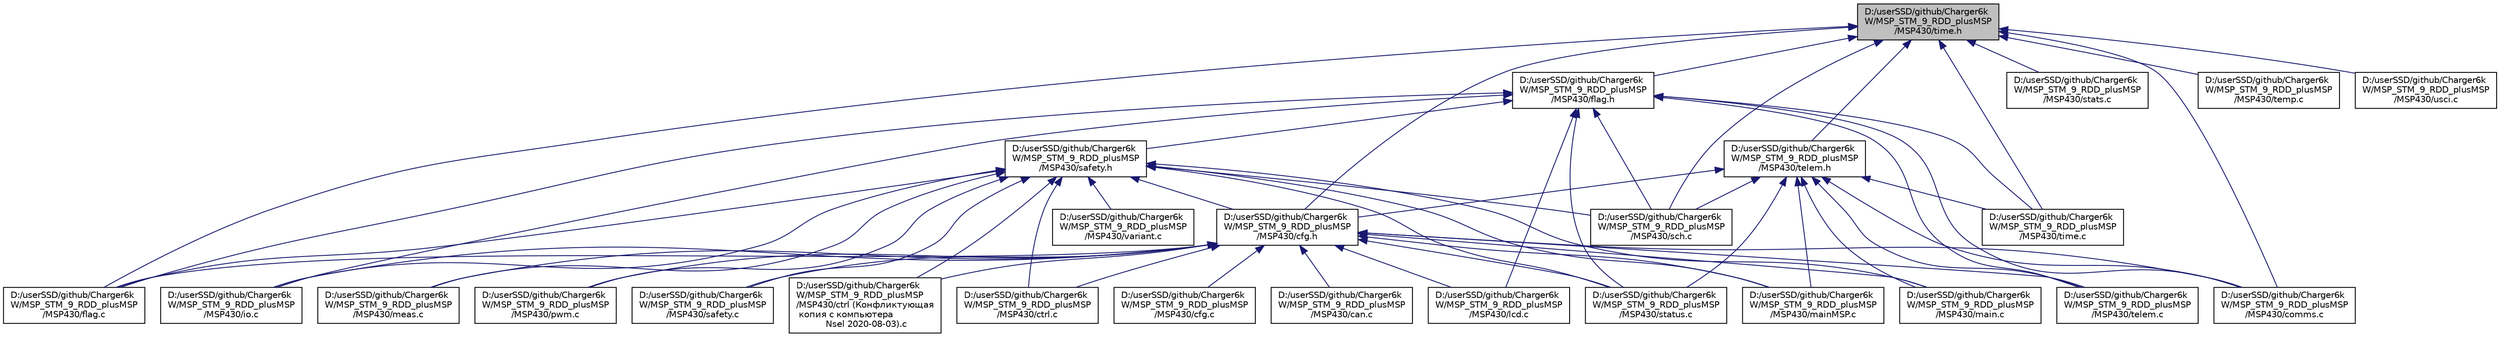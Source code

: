 digraph "D:/userSSD/github/Charger6kW/MSP_STM_9_RDD_plusMSP/MSP430/time.h"
{
 // LATEX_PDF_SIZE
  edge [fontname="Helvetica",fontsize="10",labelfontname="Helvetica",labelfontsize="10"];
  node [fontname="Helvetica",fontsize="10",shape=record];
  Node1 [label="D:/userSSD/github/Charger6k\lW/MSP_STM_9_RDD_plusMSP\l/MSP430/time.h",height=0.2,width=0.4,color="black", fillcolor="grey75", style="filled", fontcolor="black",tooltip=" "];
  Node1 -> Node2 [dir="back",color="midnightblue",fontsize="10",style="solid",fontname="Helvetica"];
  Node2 [label="D:/userSSD/github/Charger6k\lW/MSP_STM_9_RDD_plusMSP\l/MSP430/cfg.h",height=0.2,width=0.4,color="black", fillcolor="white", style="filled",URL="$cfg_8h.html",tooltip=" "];
  Node2 -> Node3 [dir="back",color="midnightblue",fontsize="10",style="solid",fontname="Helvetica"];
  Node3 [label="D:/userSSD/github/Charger6k\lW/MSP_STM_9_RDD_plusMSP\l/MSP430/can.c",height=0.2,width=0.4,color="black", fillcolor="white", style="filled",URL="$can_8c.html",tooltip=" "];
  Node2 -> Node4 [dir="back",color="midnightblue",fontsize="10",style="solid",fontname="Helvetica"];
  Node4 [label="D:/userSSD/github/Charger6k\lW/MSP_STM_9_RDD_plusMSP\l/MSP430/cfg.c",height=0.2,width=0.4,color="black", fillcolor="white", style="filled",URL="$cfg_8c.html",tooltip=" "];
  Node2 -> Node5 [dir="back",color="midnightblue",fontsize="10",style="solid",fontname="Helvetica"];
  Node5 [label="D:/userSSD/github/Charger6k\lW/MSP_STM_9_RDD_plusMSP\l/MSP430/comms.c",height=0.2,width=0.4,color="black", fillcolor="white", style="filled",URL="$comms_8c.html",tooltip=" "];
  Node2 -> Node6 [dir="back",color="midnightblue",fontsize="10",style="solid",fontname="Helvetica"];
  Node6 [label="D:/userSSD/github/Charger6k\lW/MSP_STM_9_RDD_plusMSP\l/MSP430/ctrl (Конфликтующая\l копия с компьютера\l Nsel 2020-08-03).c",height=0.2,width=0.4,color="black", fillcolor="white", style="filled",URL="$ctrl_01_07_xD0_x9A_xD0_xBE_xD0_xBD_xD1_x84_xD0_xBB_xD0_xB8_xD0_xBA_xD1_x82_xD1_x83_xD1_x8E_xD1_x289479354af9cbc005bd3481d783ccac.html",tooltip=" "];
  Node2 -> Node7 [dir="back",color="midnightblue",fontsize="10",style="solid",fontname="Helvetica"];
  Node7 [label="D:/userSSD/github/Charger6k\lW/MSP_STM_9_RDD_plusMSP\l/MSP430/ctrl.c",height=0.2,width=0.4,color="black", fillcolor="white", style="filled",URL="$ctrl_8c.html",tooltip=" "];
  Node2 -> Node8 [dir="back",color="midnightblue",fontsize="10",style="solid",fontname="Helvetica"];
  Node8 [label="D:/userSSD/github/Charger6k\lW/MSP_STM_9_RDD_plusMSP\l/MSP430/flag.c",height=0.2,width=0.4,color="black", fillcolor="white", style="filled",URL="$flag_8c.html",tooltip=" "];
  Node2 -> Node9 [dir="back",color="midnightblue",fontsize="10",style="solid",fontname="Helvetica"];
  Node9 [label="D:/userSSD/github/Charger6k\lW/MSP_STM_9_RDD_plusMSP\l/MSP430/io.c",height=0.2,width=0.4,color="black", fillcolor="white", style="filled",URL="$io_8c.html",tooltip=" "];
  Node2 -> Node10 [dir="back",color="midnightblue",fontsize="10",style="solid",fontname="Helvetica"];
  Node10 [label="D:/userSSD/github/Charger6k\lW/MSP_STM_9_RDD_plusMSP\l/MSP430/lcd.c",height=0.2,width=0.4,color="black", fillcolor="white", style="filled",URL="$lcd_8c.html",tooltip=" "];
  Node2 -> Node11 [dir="back",color="midnightblue",fontsize="10",style="solid",fontname="Helvetica"];
  Node11 [label="D:/userSSD/github/Charger6k\lW/MSP_STM_9_RDD_plusMSP\l/MSP430/main.c",height=0.2,width=0.4,color="black", fillcolor="white", style="filled",URL="$main_8c.html",tooltip=" "];
  Node2 -> Node12 [dir="back",color="midnightblue",fontsize="10",style="solid",fontname="Helvetica"];
  Node12 [label="D:/userSSD/github/Charger6k\lW/MSP_STM_9_RDD_plusMSP\l/MSP430/mainMSP.c",height=0.2,width=0.4,color="black", fillcolor="white", style="filled",URL="$main_m_s_p_8c.html",tooltip=" "];
  Node2 -> Node13 [dir="back",color="midnightblue",fontsize="10",style="solid",fontname="Helvetica"];
  Node13 [label="D:/userSSD/github/Charger6k\lW/MSP_STM_9_RDD_plusMSP\l/MSP430/meas.c",height=0.2,width=0.4,color="black", fillcolor="white", style="filled",URL="$meas_8c.html",tooltip=" "];
  Node2 -> Node14 [dir="back",color="midnightblue",fontsize="10",style="solid",fontname="Helvetica"];
  Node14 [label="D:/userSSD/github/Charger6k\lW/MSP_STM_9_RDD_plusMSP\l/MSP430/pwm.c",height=0.2,width=0.4,color="black", fillcolor="white", style="filled",URL="$pwm_8c.html",tooltip=" "];
  Node2 -> Node15 [dir="back",color="midnightblue",fontsize="10",style="solid",fontname="Helvetica"];
  Node15 [label="D:/userSSD/github/Charger6k\lW/MSP_STM_9_RDD_plusMSP\l/MSP430/safety.c",height=0.2,width=0.4,color="black", fillcolor="white", style="filled",URL="$safety_8c.html",tooltip=" "];
  Node2 -> Node16 [dir="back",color="midnightblue",fontsize="10",style="solid",fontname="Helvetica"];
  Node16 [label="D:/userSSD/github/Charger6k\lW/MSP_STM_9_RDD_plusMSP\l/MSP430/status.c",height=0.2,width=0.4,color="black", fillcolor="white", style="filled",URL="$status_8c.html",tooltip=" "];
  Node2 -> Node17 [dir="back",color="midnightblue",fontsize="10",style="solid",fontname="Helvetica"];
  Node17 [label="D:/userSSD/github/Charger6k\lW/MSP_STM_9_RDD_plusMSP\l/MSP430/telem.c",height=0.2,width=0.4,color="black", fillcolor="white", style="filled",URL="$telem_8c.html",tooltip=" "];
  Node1 -> Node5 [dir="back",color="midnightblue",fontsize="10",style="solid",fontname="Helvetica"];
  Node1 -> Node8 [dir="back",color="midnightblue",fontsize="10",style="solid",fontname="Helvetica"];
  Node1 -> Node18 [dir="back",color="midnightblue",fontsize="10",style="solid",fontname="Helvetica"];
  Node18 [label="D:/userSSD/github/Charger6k\lW/MSP_STM_9_RDD_plusMSP\l/MSP430/flag.h",height=0.2,width=0.4,color="black", fillcolor="white", style="filled",URL="$flag_8h.html",tooltip=" "];
  Node18 -> Node5 [dir="back",color="midnightblue",fontsize="10",style="solid",fontname="Helvetica"];
  Node18 -> Node8 [dir="back",color="midnightblue",fontsize="10",style="solid",fontname="Helvetica"];
  Node18 -> Node9 [dir="back",color="midnightblue",fontsize="10",style="solid",fontname="Helvetica"];
  Node18 -> Node10 [dir="back",color="midnightblue",fontsize="10",style="solid",fontname="Helvetica"];
  Node18 -> Node19 [dir="back",color="midnightblue",fontsize="10",style="solid",fontname="Helvetica"];
  Node19 [label="D:/userSSD/github/Charger6k\lW/MSP_STM_9_RDD_plusMSP\l/MSP430/safety.h",height=0.2,width=0.4,color="black", fillcolor="white", style="filled",URL="$safety_8h.html",tooltip=" "];
  Node19 -> Node2 [dir="back",color="midnightblue",fontsize="10",style="solid",fontname="Helvetica"];
  Node19 -> Node6 [dir="back",color="midnightblue",fontsize="10",style="solid",fontname="Helvetica"];
  Node19 -> Node7 [dir="back",color="midnightblue",fontsize="10",style="solid",fontname="Helvetica"];
  Node19 -> Node8 [dir="back",color="midnightblue",fontsize="10",style="solid",fontname="Helvetica"];
  Node19 -> Node9 [dir="back",color="midnightblue",fontsize="10",style="solid",fontname="Helvetica"];
  Node19 -> Node11 [dir="back",color="midnightblue",fontsize="10",style="solid",fontname="Helvetica"];
  Node19 -> Node12 [dir="back",color="midnightblue",fontsize="10",style="solid",fontname="Helvetica"];
  Node19 -> Node13 [dir="back",color="midnightblue",fontsize="10",style="solid",fontname="Helvetica"];
  Node19 -> Node14 [dir="back",color="midnightblue",fontsize="10",style="solid",fontname="Helvetica"];
  Node19 -> Node15 [dir="back",color="midnightblue",fontsize="10",style="solid",fontname="Helvetica"];
  Node19 -> Node20 [dir="back",color="midnightblue",fontsize="10",style="solid",fontname="Helvetica"];
  Node20 [label="D:/userSSD/github/Charger6k\lW/MSP_STM_9_RDD_plusMSP\l/MSP430/sch.c",height=0.2,width=0.4,color="black", fillcolor="white", style="filled",URL="$sch_8c.html",tooltip=" "];
  Node19 -> Node16 [dir="back",color="midnightblue",fontsize="10",style="solid",fontname="Helvetica"];
  Node19 -> Node21 [dir="back",color="midnightblue",fontsize="10",style="solid",fontname="Helvetica"];
  Node21 [label="D:/userSSD/github/Charger6k\lW/MSP_STM_9_RDD_plusMSP\l/MSP430/variant.c",height=0.2,width=0.4,color="black", fillcolor="white", style="filled",URL="$variant_8c.html",tooltip=" "];
  Node18 -> Node20 [dir="back",color="midnightblue",fontsize="10",style="solid",fontname="Helvetica"];
  Node18 -> Node16 [dir="back",color="midnightblue",fontsize="10",style="solid",fontname="Helvetica"];
  Node18 -> Node17 [dir="back",color="midnightblue",fontsize="10",style="solid",fontname="Helvetica"];
  Node18 -> Node22 [dir="back",color="midnightblue",fontsize="10",style="solid",fontname="Helvetica"];
  Node22 [label="D:/userSSD/github/Charger6k\lW/MSP_STM_9_RDD_plusMSP\l/MSP430/time.c",height=0.2,width=0.4,color="black", fillcolor="white", style="filled",URL="$time_8c.html",tooltip=" "];
  Node1 -> Node20 [dir="back",color="midnightblue",fontsize="10",style="solid",fontname="Helvetica"];
  Node1 -> Node23 [dir="back",color="midnightblue",fontsize="10",style="solid",fontname="Helvetica"];
  Node23 [label="D:/userSSD/github/Charger6k\lW/MSP_STM_9_RDD_plusMSP\l/MSP430/stats.c",height=0.2,width=0.4,color="black", fillcolor="white", style="filled",URL="$stats_8c.html",tooltip=" "];
  Node1 -> Node24 [dir="back",color="midnightblue",fontsize="10",style="solid",fontname="Helvetica"];
  Node24 [label="D:/userSSD/github/Charger6k\lW/MSP_STM_9_RDD_plusMSP\l/MSP430/telem.h",height=0.2,width=0.4,color="black", fillcolor="white", style="filled",URL="$telem_8h.html",tooltip=" "];
  Node24 -> Node2 [dir="back",color="midnightblue",fontsize="10",style="solid",fontname="Helvetica"];
  Node24 -> Node5 [dir="back",color="midnightblue",fontsize="10",style="solid",fontname="Helvetica"];
  Node24 -> Node11 [dir="back",color="midnightblue",fontsize="10",style="solid",fontname="Helvetica"];
  Node24 -> Node12 [dir="back",color="midnightblue",fontsize="10",style="solid",fontname="Helvetica"];
  Node24 -> Node20 [dir="back",color="midnightblue",fontsize="10",style="solid",fontname="Helvetica"];
  Node24 -> Node16 [dir="back",color="midnightblue",fontsize="10",style="solid",fontname="Helvetica"];
  Node24 -> Node17 [dir="back",color="midnightblue",fontsize="10",style="solid",fontname="Helvetica"];
  Node24 -> Node22 [dir="back",color="midnightblue",fontsize="10",style="solid",fontname="Helvetica"];
  Node1 -> Node25 [dir="back",color="midnightblue",fontsize="10",style="solid",fontname="Helvetica"];
  Node25 [label="D:/userSSD/github/Charger6k\lW/MSP_STM_9_RDD_plusMSP\l/MSP430/temp.c",height=0.2,width=0.4,color="black", fillcolor="white", style="filled",URL="$temp_8c.html",tooltip=" "];
  Node1 -> Node22 [dir="back",color="midnightblue",fontsize="10",style="solid",fontname="Helvetica"];
  Node1 -> Node26 [dir="back",color="midnightblue",fontsize="10",style="solid",fontname="Helvetica"];
  Node26 [label="D:/userSSD/github/Charger6k\lW/MSP_STM_9_RDD_plusMSP\l/MSP430/usci.c",height=0.2,width=0.4,color="black", fillcolor="white", style="filled",URL="$usci_8c.html",tooltip=" "];
}
